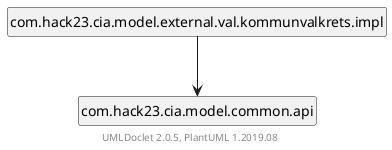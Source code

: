 @startuml
    set namespaceSeparator none
    hide circle
    hide empty fields
    hide empty methods

    com.hack23.cia.model.external.val.kommunvalkrets.impl --> com.hack23.cia.model.common.api

    ' Package links
    class "com.hack23.cia.model.external.val.kommunvalkrets.impl" [[com/hack23/cia/model/external/val/kommunvalkrets/impl/package-summary.html]] {
    }

    center footer UMLDoclet 2.0.5, PlantUML 1.2019.08
@enduml

